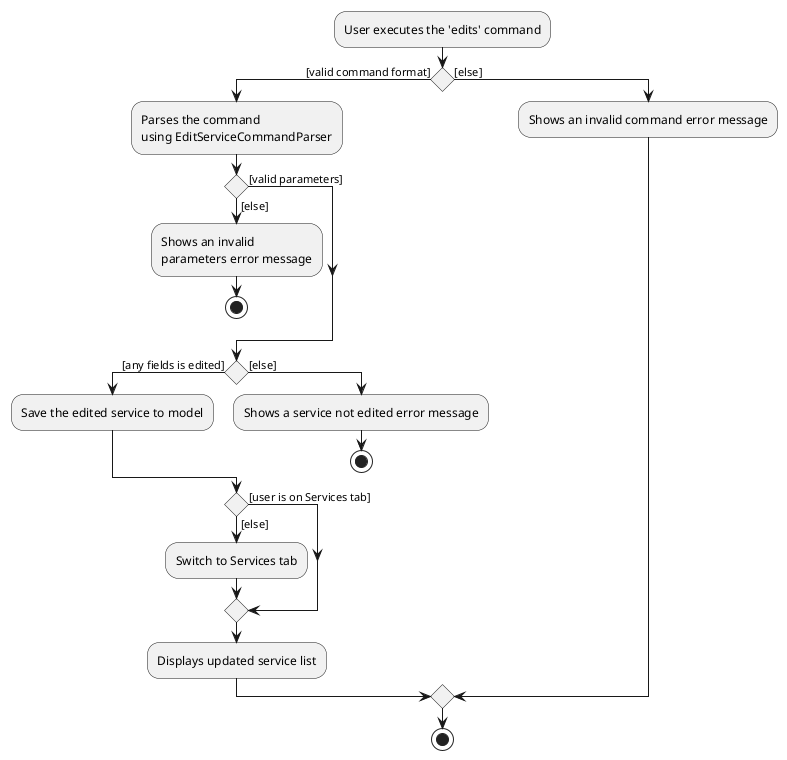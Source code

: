 @startuml
:User executes the 'edits' command;

'Since the beta syntax does not support placing the condition outside the
'diamond we place it as the true branch instead.

if () then ([valid command format])
    :Parses the command\nusing EditServiceCommandParser;
    if () then ([valid parameters])
    else ([else])
        :Shows an invalid\nparameters error message;
        stop
    endif
    if () then ([any fields is edited])
        :Save the edited service to model;
    else ([else])
        :Shows a service not edited error message;
        stop
    endif
    if () then ([user is on Services tab])
    else ([else])
        :Switch to Services tab;
    endif
    :Displays updated service list;
else ([else])
    :Shows an invalid command error message;
endif
stop
@enduml
